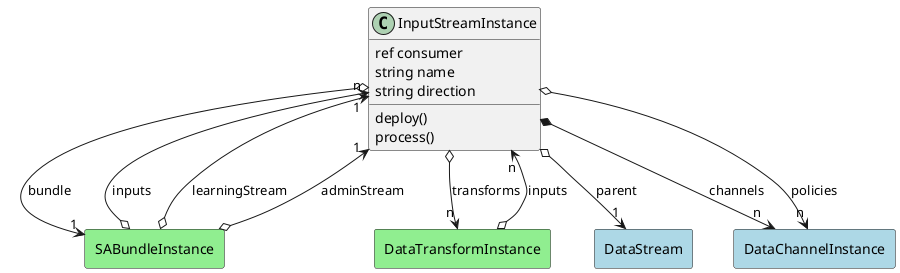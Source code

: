 @startuml

class "InputStreamInstance" as Model {
 ref consumer
 string name
 string direction

 deploy()
 process()
 
}

rectangle "DataStream" as DataStream #lightblue {
}

Model o--> "1" DataStream : parent


rectangle "SABundleInstance" as SABundleInstance #lightblue {
}

Model o--> "1" SABundleInstance : bundle


rectangle "DataChannelInstance" as DataChannelInstance #lightblue {
}

Model *--> "n" DataChannelInstance : channels


rectangle "DataChannelInstance" as DataChannelInstance #lightblue {
}

Model o--> "n" DataChannelInstance : policies


rectangle "DataTransformInstance" as DataTransformInstance #lightblue {
}

Model o--> "n" DataTransformInstance : transforms




    rectangle "DataTransformInstance" as DataTransformInstance #lightgreen {
    }
    
        DataTransformInstance   o--> "n" Model : "inputs"
    
    rectangle "SABundleInstance" as SABundleInstance #lightgreen {
    }
    
        SABundleInstance   o--> "n" Model : "inputs"
    
    rectangle "SABundleInstance" as SABundleInstance #lightgreen {
    }
    
        SABundleInstance   o--> "1" Model : "learningStream"
    
    rectangle "SABundleInstance" as SABundleInstance #lightgreen {
    }
    
        SABundleInstance   o--> "1" Model : "adminStream"
    

@enduml
